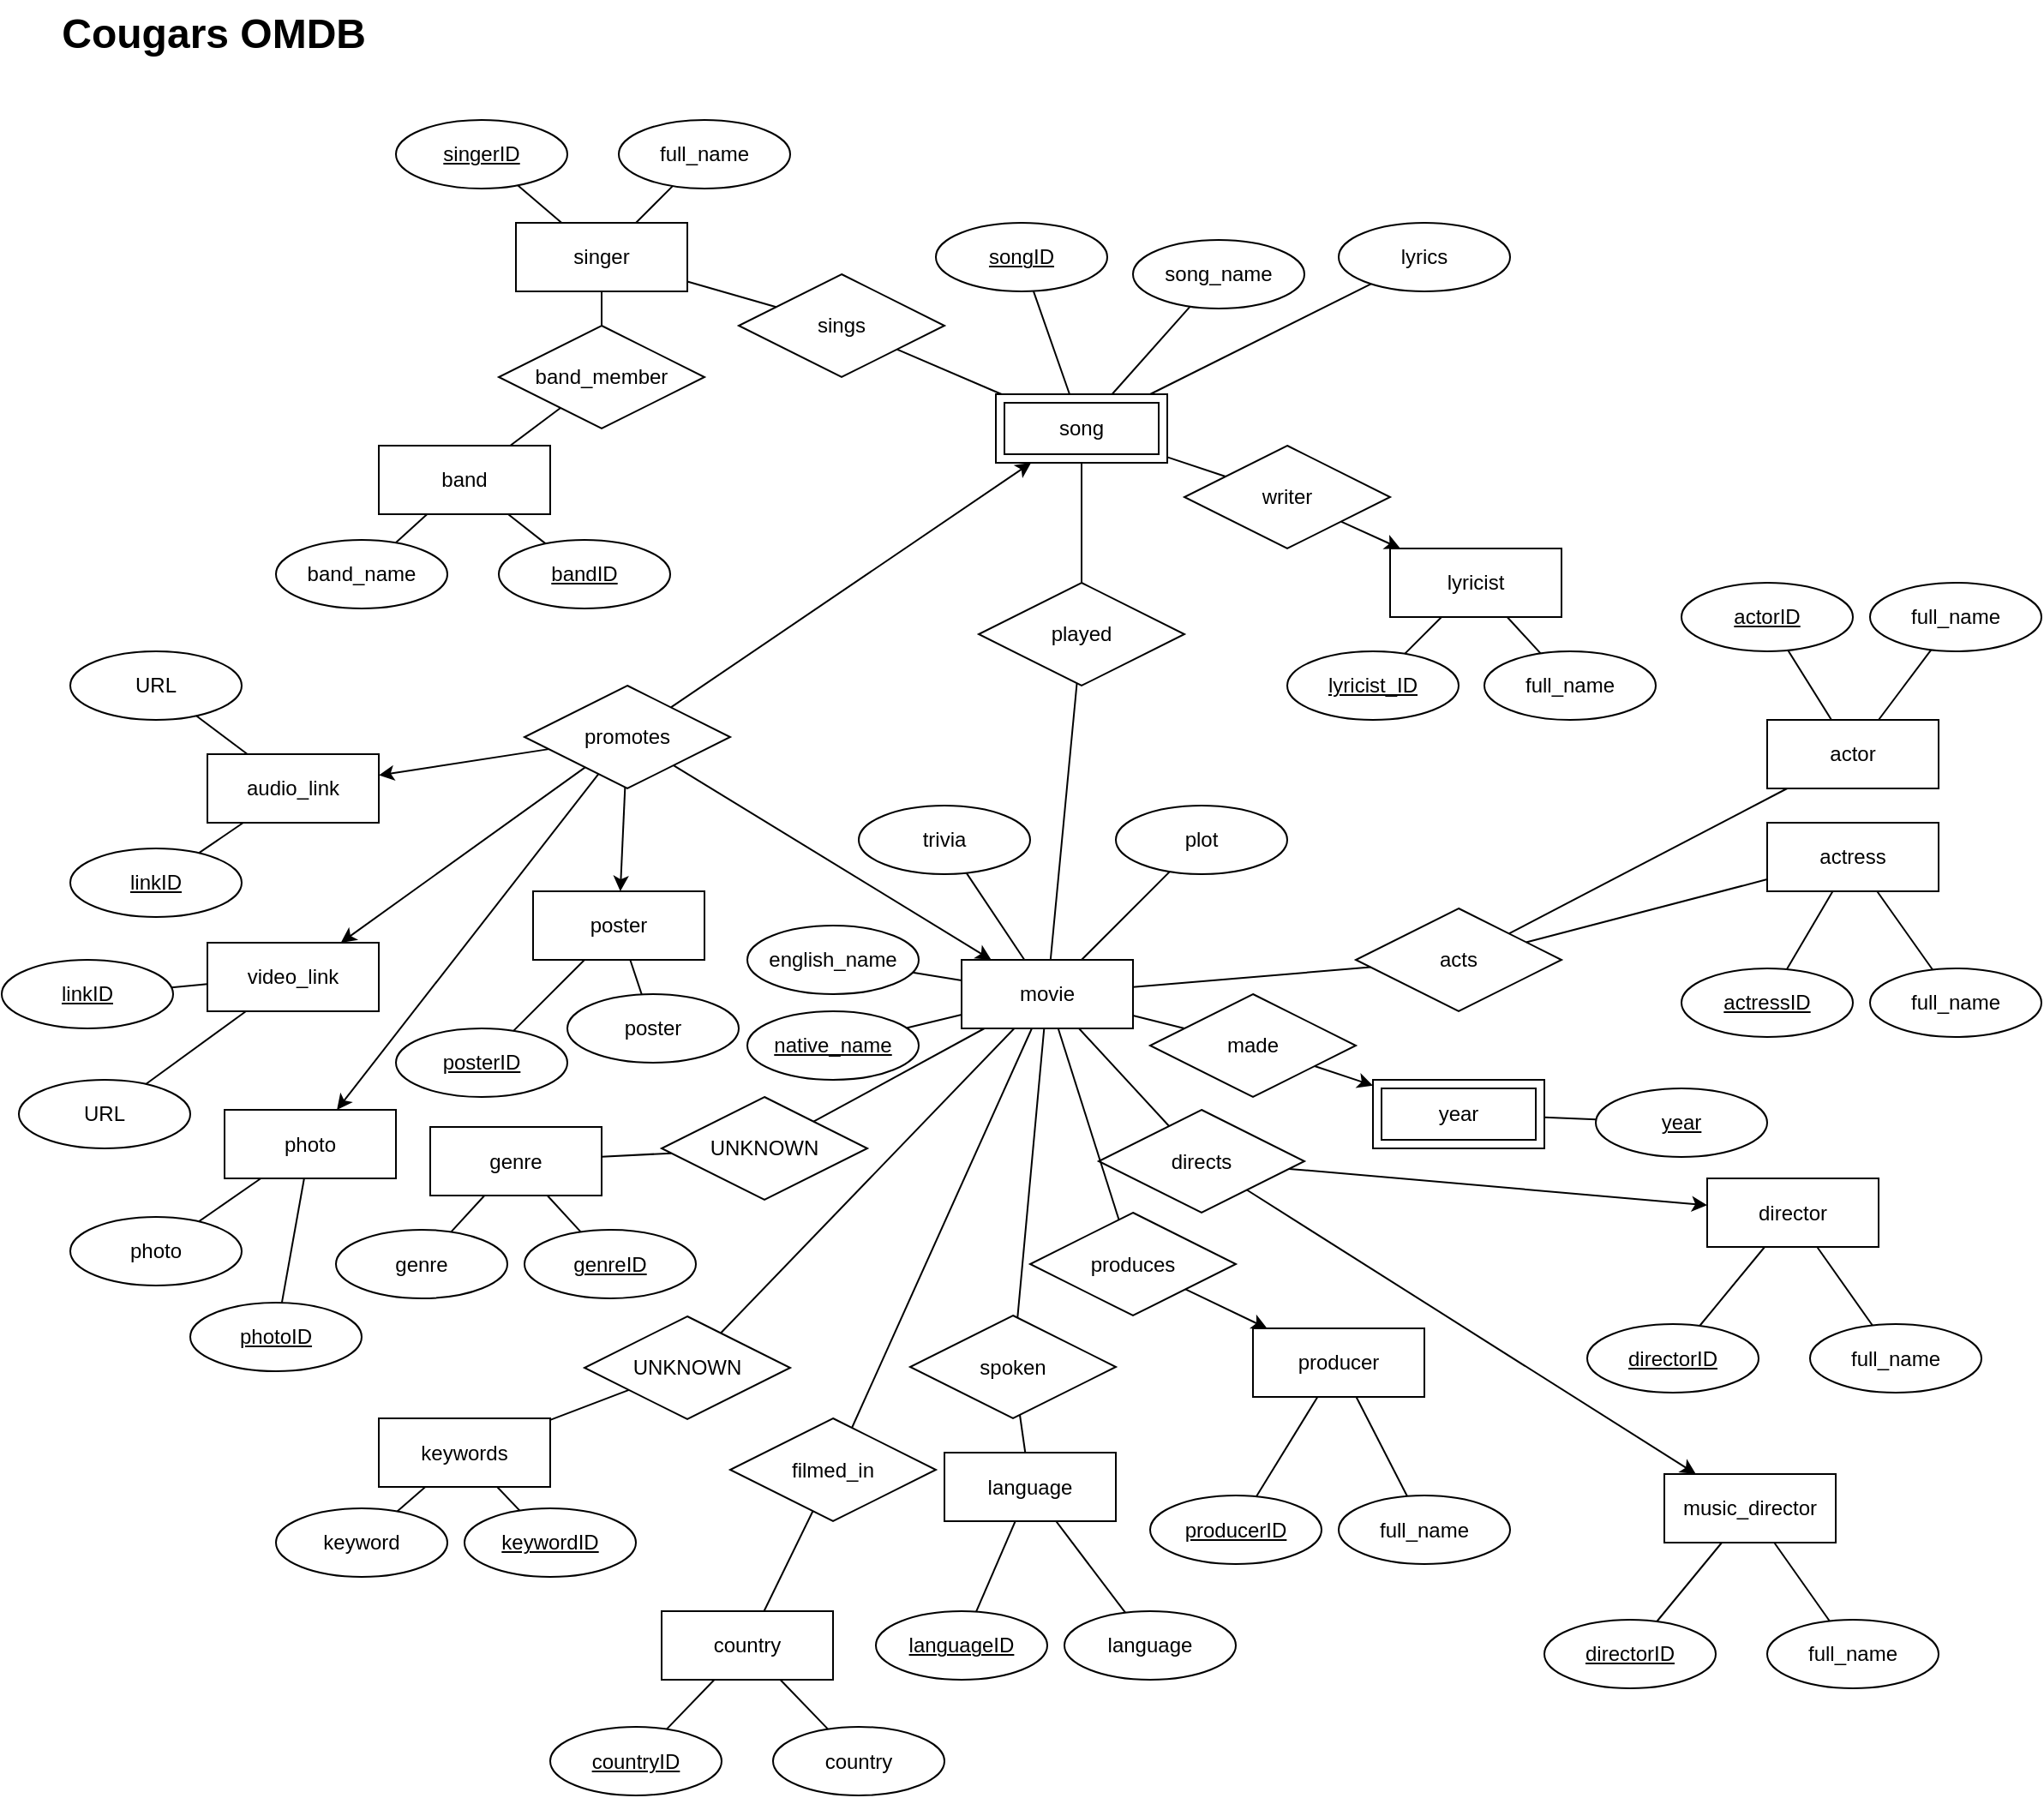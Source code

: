<mxfile version="13.3.0" type="github">
  <diagram id="P3j6dAIsvrUMzUMqBuSW" name="Page-1">
    <mxGraphModel dx="2370" dy="1280" grid="1" gridSize="10" guides="1" tooltips="1" connect="1" arrows="1" fold="1" page="1" pageScale="1" pageWidth="850" pageHeight="1100" math="0" shadow="0">
      <root>
        <mxCell id="0" />
        <mxCell id="1" parent="0" />
        <mxCell id="Yq_Sqw8GL6V6F3GW0pic-1" value="Cougars OMDB&amp;nbsp;&amp;nbsp;" style="text;strokeColor=none;fillColor=none;html=1;fontSize=24;fontStyle=1;verticalAlign=middle;align=center;" vertex="1" parent="1">
          <mxGeometry x="120" y="260" width="100" height="40" as="geometry" />
        </mxCell>
        <mxCell id="Yq_Sqw8GL6V6F3GW0pic-2" value="made" style="shape=rhombus;perimeter=rhombusPerimeter;whiteSpace=wrap;html=1;align=center;" vertex="1" parent="1">
          <mxGeometry x="710" y="840" width="120" height="60" as="geometry" />
        </mxCell>
        <mxCell id="Yq_Sqw8GL6V6F3GW0pic-3" value="acts" style="shape=rhombus;perimeter=rhombusPerimeter;whiteSpace=wrap;html=1;align=center;" vertex="1" parent="1">
          <mxGeometry x="830" y="790" width="120" height="60" as="geometry" />
        </mxCell>
        <mxCell id="Yq_Sqw8GL6V6F3GW0pic-4" value="sings" style="shape=rhombus;perimeter=rhombusPerimeter;whiteSpace=wrap;html=1;align=center;" vertex="1" parent="1">
          <mxGeometry x="470" y="420" width="120" height="60" as="geometry" />
        </mxCell>
        <mxCell id="Yq_Sqw8GL6V6F3GW0pic-5" value="singer" style="whiteSpace=wrap;html=1;align=center;" vertex="1" parent="1">
          <mxGeometry x="340" y="390" width="100" height="40" as="geometry" />
        </mxCell>
        <mxCell id="Yq_Sqw8GL6V6F3GW0pic-6" value="singerID" style="ellipse;whiteSpace=wrap;html=1;align=center;fontStyle=4;" vertex="1" parent="1">
          <mxGeometry x="270" y="330" width="100" height="40" as="geometry" />
        </mxCell>
        <mxCell id="Yq_Sqw8GL6V6F3GW0pic-7" value="full_name" style="ellipse;whiteSpace=wrap;html=1;align=center;" vertex="1" parent="1">
          <mxGeometry x="400" y="330" width="100" height="40" as="geometry" />
        </mxCell>
        <mxCell id="Yq_Sqw8GL6V6F3GW0pic-8" value="" style="endArrow=none;html=1;rounded=0;" edge="1" parent="1" source="Yq_Sqw8GL6V6F3GW0pic-6" target="Yq_Sqw8GL6V6F3GW0pic-5">
          <mxGeometry relative="1" as="geometry">
            <mxPoint x="340" y="350" as="sourcePoint" />
            <mxPoint x="500" y="350" as="targetPoint" />
          </mxGeometry>
        </mxCell>
        <mxCell id="Yq_Sqw8GL6V6F3GW0pic-9" value="" style="endArrow=none;html=1;rounded=0;" edge="1" parent="1" source="Yq_Sqw8GL6V6F3GW0pic-5" target="Yq_Sqw8GL6V6F3GW0pic-7">
          <mxGeometry relative="1" as="geometry">
            <mxPoint x="350.004" y="289.997" as="sourcePoint" />
            <mxPoint x="423.06" y="316.52" as="targetPoint" />
          </mxGeometry>
        </mxCell>
        <mxCell id="Yq_Sqw8GL6V6F3GW0pic-10" value="songID" style="ellipse;whiteSpace=wrap;html=1;align=center;fontStyle=4;" vertex="1" parent="1">
          <mxGeometry x="585" y="390" width="100" height="40" as="geometry" />
        </mxCell>
        <mxCell id="Yq_Sqw8GL6V6F3GW0pic-11" value="" style="endArrow=none;html=1;rounded=0;" edge="1" parent="1" source="Yq_Sqw8GL6V6F3GW0pic-10" target="Yq_Sqw8GL6V6F3GW0pic-89">
          <mxGeometry relative="1" as="geometry">
            <mxPoint x="760" y="375" as="sourcePoint" />
            <mxPoint x="705.714" y="410" as="targetPoint" />
          </mxGeometry>
        </mxCell>
        <mxCell id="Yq_Sqw8GL6V6F3GW0pic-12" value="song_name" style="ellipse;whiteSpace=wrap;html=1;align=center;" vertex="1" parent="1">
          <mxGeometry x="700" y="400" width="100" height="40" as="geometry" />
        </mxCell>
        <mxCell id="Yq_Sqw8GL6V6F3GW0pic-13" value="" style="endArrow=none;html=1;rounded=0;" edge="1" parent="1" source="Yq_Sqw8GL6V6F3GW0pic-89" target="Yq_Sqw8GL6V6F3GW0pic-12">
          <mxGeometry relative="1" as="geometry">
            <mxPoint x="742.5" y="410" as="sourcePoint" />
            <mxPoint x="1080" y="375" as="targetPoint" />
          </mxGeometry>
        </mxCell>
        <mxCell id="Yq_Sqw8GL6V6F3GW0pic-14" value="" style="endArrow=none;html=1;rounded=0;" edge="1" parent="1" source="Yq_Sqw8GL6V6F3GW0pic-4" target="Yq_Sqw8GL6V6F3GW0pic-89">
          <mxGeometry relative="1" as="geometry">
            <mxPoint x="610" y="590" as="sourcePoint" />
            <mxPoint x="690" y="435.263" as="targetPoint" />
          </mxGeometry>
        </mxCell>
        <mxCell id="Yq_Sqw8GL6V6F3GW0pic-15" value="" style="endArrow=none;html=1;rounded=0;" edge="1" parent="1" source="Yq_Sqw8GL6V6F3GW0pic-5" target="Yq_Sqw8GL6V6F3GW0pic-4">
          <mxGeometry relative="1" as="geometry">
            <mxPoint x="640" y="410" as="sourcePoint" />
            <mxPoint x="800" y="410" as="targetPoint" />
          </mxGeometry>
        </mxCell>
        <mxCell id="Yq_Sqw8GL6V6F3GW0pic-16" value="band" style="whiteSpace=wrap;html=1;align=center;" vertex="1" parent="1">
          <mxGeometry x="260" y="520" width="100" height="40" as="geometry" />
        </mxCell>
        <mxCell id="Yq_Sqw8GL6V6F3GW0pic-17" value="bandID" style="ellipse;whiteSpace=wrap;html=1;align=center;fontStyle=4;" vertex="1" parent="1">
          <mxGeometry x="330" y="575" width="100" height="40" as="geometry" />
        </mxCell>
        <mxCell id="Yq_Sqw8GL6V6F3GW0pic-18" value="band_name" style="ellipse;whiteSpace=wrap;html=1;align=center;" vertex="1" parent="1">
          <mxGeometry x="200" y="575" width="100" height="40" as="geometry" />
        </mxCell>
        <mxCell id="Yq_Sqw8GL6V6F3GW0pic-19" value="" style="endArrow=none;html=1;rounded=0;" edge="1" parent="1" source="Yq_Sqw8GL6V6F3GW0pic-18" target="Yq_Sqw8GL6V6F3GW0pic-16">
          <mxGeometry relative="1" as="geometry">
            <mxPoint x="135" y="725" as="sourcePoint" />
            <mxPoint x="295" y="725" as="targetPoint" />
          </mxGeometry>
        </mxCell>
        <mxCell id="Yq_Sqw8GL6V6F3GW0pic-20" value="" style="endArrow=none;html=1;rounded=0;" edge="1" parent="1" source="Yq_Sqw8GL6V6F3GW0pic-16" target="Yq_Sqw8GL6V6F3GW0pic-17">
          <mxGeometry relative="1" as="geometry">
            <mxPoint x="225" y="735" as="sourcePoint" />
            <mxPoint x="385" y="735" as="targetPoint" />
          </mxGeometry>
        </mxCell>
        <mxCell id="Yq_Sqw8GL6V6F3GW0pic-21" value="lyrics" style="ellipse;whiteSpace=wrap;html=1;align=center;" vertex="1" parent="1">
          <mxGeometry x="820" y="390" width="100" height="40" as="geometry" />
        </mxCell>
        <mxCell id="Yq_Sqw8GL6V6F3GW0pic-22" value="" style="endArrow=none;html=1;rounded=0;" edge="1" parent="1" source="Yq_Sqw8GL6V6F3GW0pic-89" target="Yq_Sqw8GL6V6F3GW0pic-21">
          <mxGeometry relative="1" as="geometry">
            <mxPoint x="780" y="410" as="sourcePoint" />
            <mxPoint x="970" y="510" as="targetPoint" />
          </mxGeometry>
        </mxCell>
        <mxCell id="Yq_Sqw8GL6V6F3GW0pic-23" value="band_member" style="shape=rhombus;perimeter=rhombusPerimeter;whiteSpace=wrap;html=1;align=center;" vertex="1" parent="1">
          <mxGeometry x="330" y="450" width="120" height="60" as="geometry" />
        </mxCell>
        <mxCell id="Yq_Sqw8GL6V6F3GW0pic-24" value="" style="endArrow=none;html=1;rounded=0;" edge="1" parent="1" source="Yq_Sqw8GL6V6F3GW0pic-23" target="Yq_Sqw8GL6V6F3GW0pic-16">
          <mxGeometry relative="1" as="geometry">
            <mxPoint x="390" y="630" as="sourcePoint" />
            <mxPoint x="550" y="630" as="targetPoint" />
          </mxGeometry>
        </mxCell>
        <mxCell id="Yq_Sqw8GL6V6F3GW0pic-25" value="" style="endArrow=none;html=1;rounded=0;" edge="1" parent="1" source="Yq_Sqw8GL6V6F3GW0pic-23" target="Yq_Sqw8GL6V6F3GW0pic-5">
          <mxGeometry relative="1" as="geometry">
            <mxPoint x="200" y="520" as="sourcePoint" />
            <mxPoint x="360" y="520" as="targetPoint" />
          </mxGeometry>
        </mxCell>
        <mxCell id="Yq_Sqw8GL6V6F3GW0pic-26" value="lyricist" style="whiteSpace=wrap;html=1;align=center;" vertex="1" parent="1">
          <mxGeometry x="850" y="580" width="100" height="40" as="geometry" />
        </mxCell>
        <mxCell id="Yq_Sqw8GL6V6F3GW0pic-27" value="full_name" style="ellipse;whiteSpace=wrap;html=1;align=center;" vertex="1" parent="1">
          <mxGeometry x="905" y="640" width="100" height="40" as="geometry" />
        </mxCell>
        <mxCell id="Yq_Sqw8GL6V6F3GW0pic-28" value="lyricist_ID" style="ellipse;whiteSpace=wrap;html=1;align=center;fontStyle=4;" vertex="1" parent="1">
          <mxGeometry x="790" y="640" width="100" height="40" as="geometry" />
        </mxCell>
        <mxCell id="Yq_Sqw8GL6V6F3GW0pic-29" value="" style="endArrow=none;html=1;rounded=0;" edge="1" parent="1" source="Yq_Sqw8GL6V6F3GW0pic-28" target="Yq_Sqw8GL6V6F3GW0pic-26">
          <mxGeometry relative="1" as="geometry">
            <mxPoint x="655" y="480" as="sourcePoint" />
            <mxPoint x="815" y="480" as="targetPoint" />
          </mxGeometry>
        </mxCell>
        <mxCell id="Yq_Sqw8GL6V6F3GW0pic-30" value="" style="endArrow=none;html=1;rounded=0;" edge="1" parent="1" source="Yq_Sqw8GL6V6F3GW0pic-26" target="Yq_Sqw8GL6V6F3GW0pic-27">
          <mxGeometry relative="1" as="geometry">
            <mxPoint x="875" y="560" as="sourcePoint" />
            <mxPoint x="1035" y="560" as="targetPoint" />
          </mxGeometry>
        </mxCell>
        <mxCell id="Yq_Sqw8GL6V6F3GW0pic-31" value="writer" style="shape=rhombus;perimeter=rhombusPerimeter;whiteSpace=wrap;html=1;align=center;" vertex="1" parent="1">
          <mxGeometry x="730" y="520" width="120" height="60" as="geometry" />
        </mxCell>
        <mxCell id="Yq_Sqw8GL6V6F3GW0pic-32" value="" style="endArrow=none;html=1;rounded=0;" edge="1" parent="1" source="Yq_Sqw8GL6V6F3GW0pic-89" target="Yq_Sqw8GL6V6F3GW0pic-31">
          <mxGeometry relative="1" as="geometry">
            <mxPoint x="790" y="440.714" as="sourcePoint" />
            <mxPoint x="1050" y="430" as="targetPoint" />
          </mxGeometry>
        </mxCell>
        <mxCell id="Yq_Sqw8GL6V6F3GW0pic-33" value="" style="endArrow=classic;html=1;" edge="1" parent="1" source="Yq_Sqw8GL6V6F3GW0pic-31" target="Yq_Sqw8GL6V6F3GW0pic-26">
          <mxGeometry width="50" height="50" relative="1" as="geometry">
            <mxPoint x="950" y="460" as="sourcePoint" />
            <mxPoint x="1000" y="410" as="targetPoint" />
          </mxGeometry>
        </mxCell>
        <mxCell id="Yq_Sqw8GL6V6F3GW0pic-34" value="year" style="ellipse;whiteSpace=wrap;html=1;align=center;fontStyle=4;" vertex="1" parent="1">
          <mxGeometry x="970" y="895" width="100" height="40" as="geometry" />
        </mxCell>
        <mxCell id="Yq_Sqw8GL6V6F3GW0pic-35" value="" style="endArrow=none;html=1;rounded=0;" edge="1" parent="1" source="Yq_Sqw8GL6V6F3GW0pic-88" target="Yq_Sqw8GL6V6F3GW0pic-34">
          <mxGeometry relative="1" as="geometry">
            <mxPoint x="930.0" y="915" as="sourcePoint" />
            <mxPoint x="1340" y="925" as="targetPoint" />
          </mxGeometry>
        </mxCell>
        <mxCell id="Yq_Sqw8GL6V6F3GW0pic-36" value="" style="endArrow=none;html=1;rounded=0;" edge="1" parent="1" source="Yq_Sqw8GL6V6F3GW0pic-38" target="Yq_Sqw8GL6V6F3GW0pic-2">
          <mxGeometry relative="1" as="geometry">
            <mxPoint x="735" y="950.4" as="sourcePoint" />
            <mxPoint x="920" y="920" as="targetPoint" />
          </mxGeometry>
        </mxCell>
        <mxCell id="Yq_Sqw8GL6V6F3GW0pic-37" value="" style="endArrow=classic;html=1;" edge="1" parent="1" source="Yq_Sqw8GL6V6F3GW0pic-2" target="Yq_Sqw8GL6V6F3GW0pic-88">
          <mxGeometry width="50" height="50" relative="1" as="geometry">
            <mxPoint x="870" y="915" as="sourcePoint" />
            <mxPoint x="830.0" y="909.643" as="targetPoint" />
          </mxGeometry>
        </mxCell>
        <mxCell id="Yq_Sqw8GL6V6F3GW0pic-38" value="movie" style="whiteSpace=wrap;html=1;align=center;" vertex="1" parent="1">
          <mxGeometry x="600" y="820" width="100" height="40" as="geometry" />
        </mxCell>
        <mxCell id="Yq_Sqw8GL6V6F3GW0pic-39" value="native_name" style="ellipse;whiteSpace=wrap;html=1;align=center;fontStyle=4;" vertex="1" parent="1">
          <mxGeometry x="475" y="850" width="100" height="40" as="geometry" />
        </mxCell>
        <mxCell id="Yq_Sqw8GL6V6F3GW0pic-40" value="" style="endArrow=none;html=1;rounded=0;" edge="1" parent="1" source="Yq_Sqw8GL6V6F3GW0pic-39" target="Yq_Sqw8GL6V6F3GW0pic-38">
          <mxGeometry relative="1" as="geometry">
            <mxPoint x="630" y="800" as="sourcePoint" />
            <mxPoint x="790" y="800" as="targetPoint" />
          </mxGeometry>
        </mxCell>
        <mxCell id="Yq_Sqw8GL6V6F3GW0pic-41" value="english_name" style="ellipse;whiteSpace=wrap;html=1;align=center;" vertex="1" parent="1">
          <mxGeometry x="475" y="800" width="100" height="40" as="geometry" />
        </mxCell>
        <mxCell id="Yq_Sqw8GL6V6F3GW0pic-42" value="" style="endArrow=none;html=1;rounded=0;" edge="1" parent="1" source="Yq_Sqw8GL6V6F3GW0pic-41" target="Yq_Sqw8GL6V6F3GW0pic-38">
          <mxGeometry relative="1" as="geometry">
            <mxPoint x="760" y="850" as="sourcePoint" />
            <mxPoint x="920" y="850" as="targetPoint" />
          </mxGeometry>
        </mxCell>
        <mxCell id="Yq_Sqw8GL6V6F3GW0pic-43" value="trivia" style="ellipse;whiteSpace=wrap;html=1;align=center;" vertex="1" parent="1">
          <mxGeometry x="540" y="730" width="100" height="40" as="geometry" />
        </mxCell>
        <mxCell id="Yq_Sqw8GL6V6F3GW0pic-44" value="" style="endArrow=none;html=1;rounded=0;" edge="1" parent="1" source="Yq_Sqw8GL6V6F3GW0pic-43" target="Yq_Sqw8GL6V6F3GW0pic-38">
          <mxGeometry relative="1" as="geometry">
            <mxPoint x="760" y="840" as="sourcePoint" />
            <mxPoint x="920" y="840" as="targetPoint" />
          </mxGeometry>
        </mxCell>
        <mxCell id="Yq_Sqw8GL6V6F3GW0pic-45" value="plot" style="ellipse;whiteSpace=wrap;html=1;align=center;" vertex="1" parent="1">
          <mxGeometry x="690" y="730" width="100" height="40" as="geometry" />
        </mxCell>
        <mxCell id="Yq_Sqw8GL6V6F3GW0pic-46" value="" style="endArrow=none;html=1;rounded=0;" edge="1" parent="1" source="Yq_Sqw8GL6V6F3GW0pic-45" target="Yq_Sqw8GL6V6F3GW0pic-38">
          <mxGeometry relative="1" as="geometry">
            <mxPoint x="860" y="860" as="sourcePoint" />
            <mxPoint x="1020" y="860" as="targetPoint" />
          </mxGeometry>
        </mxCell>
        <mxCell id="Yq_Sqw8GL6V6F3GW0pic-47" value="actor" style="whiteSpace=wrap;html=1;align=center;" vertex="1" parent="1">
          <mxGeometry x="1070" y="680" width="100" height="40" as="geometry" />
        </mxCell>
        <mxCell id="Yq_Sqw8GL6V6F3GW0pic-48" value="actress" style="whiteSpace=wrap;html=1;align=center;" vertex="1" parent="1">
          <mxGeometry x="1070" y="740" width="100" height="40" as="geometry" />
        </mxCell>
        <mxCell id="Yq_Sqw8GL6V6F3GW0pic-49" value="actressID" style="ellipse;whiteSpace=wrap;html=1;align=center;fontStyle=4;" vertex="1" parent="1">
          <mxGeometry x="1020" y="825" width="100" height="40" as="geometry" />
        </mxCell>
        <mxCell id="Yq_Sqw8GL6V6F3GW0pic-50" value="actorID" style="ellipse;whiteSpace=wrap;html=1;align=center;fontStyle=4;" vertex="1" parent="1">
          <mxGeometry x="1020" y="600" width="100" height="40" as="geometry" />
        </mxCell>
        <mxCell id="Yq_Sqw8GL6V6F3GW0pic-51" value="full_name" style="ellipse;whiteSpace=wrap;html=1;align=center;" vertex="1" parent="1">
          <mxGeometry x="1130" y="600" width="100" height="40" as="geometry" />
        </mxCell>
        <mxCell id="Yq_Sqw8GL6V6F3GW0pic-52" value="full_name" style="ellipse;whiteSpace=wrap;html=1;align=center;" vertex="1" parent="1">
          <mxGeometry x="1130" y="825" width="100" height="40" as="geometry" />
        </mxCell>
        <mxCell id="Yq_Sqw8GL6V6F3GW0pic-53" value="" style="endArrow=none;html=1;rounded=0;" edge="1" parent="1" source="Yq_Sqw8GL6V6F3GW0pic-50" target="Yq_Sqw8GL6V6F3GW0pic-47">
          <mxGeometry relative="1" as="geometry">
            <mxPoint x="1180" y="660" as="sourcePoint" />
            <mxPoint x="1340" y="660" as="targetPoint" />
          </mxGeometry>
        </mxCell>
        <mxCell id="Yq_Sqw8GL6V6F3GW0pic-54" value="" style="endArrow=none;html=1;rounded=0;" edge="1" parent="1" source="Yq_Sqw8GL6V6F3GW0pic-47" target="Yq_Sqw8GL6V6F3GW0pic-51">
          <mxGeometry relative="1" as="geometry">
            <mxPoint x="1210" y="650" as="sourcePoint" />
            <mxPoint x="1370" y="650" as="targetPoint" />
          </mxGeometry>
        </mxCell>
        <mxCell id="Yq_Sqw8GL6V6F3GW0pic-55" value="" style="endArrow=none;html=1;rounded=0;" edge="1" parent="1" source="Yq_Sqw8GL6V6F3GW0pic-48" target="Yq_Sqw8GL6V6F3GW0pic-49">
          <mxGeometry relative="1" as="geometry">
            <mxPoint x="1300" y="725" as="sourcePoint" />
            <mxPoint x="1460" y="725" as="targetPoint" />
          </mxGeometry>
        </mxCell>
        <mxCell id="Yq_Sqw8GL6V6F3GW0pic-56" value="" style="endArrow=none;html=1;rounded=0;" edge="1" parent="1" source="Yq_Sqw8GL6V6F3GW0pic-52" target="Yq_Sqw8GL6V6F3GW0pic-48">
          <mxGeometry relative="1" as="geometry">
            <mxPoint x="1260" y="775" as="sourcePoint" />
            <mxPoint x="1420" y="775" as="targetPoint" />
          </mxGeometry>
        </mxCell>
        <mxCell id="Yq_Sqw8GL6V6F3GW0pic-57" value="" style="endArrow=none;html=1;rounded=0;" edge="1" parent="1" source="Yq_Sqw8GL6V6F3GW0pic-3" target="Yq_Sqw8GL6V6F3GW0pic-47">
          <mxGeometry relative="1" as="geometry">
            <mxPoint x="920" y="750" as="sourcePoint" />
            <mxPoint x="1080" y="750" as="targetPoint" />
          </mxGeometry>
        </mxCell>
        <mxCell id="Yq_Sqw8GL6V6F3GW0pic-58" value="" style="endArrow=none;html=1;rounded=0;" edge="1" parent="1" source="Yq_Sqw8GL6V6F3GW0pic-38" target="Yq_Sqw8GL6V6F3GW0pic-3">
          <mxGeometry relative="1" as="geometry">
            <mxPoint x="820" y="750" as="sourcePoint" />
            <mxPoint x="980" y="750" as="targetPoint" />
          </mxGeometry>
        </mxCell>
        <mxCell id="Yq_Sqw8GL6V6F3GW0pic-59" value="" style="endArrow=none;html=1;rounded=0;" edge="1" parent="1" source="Yq_Sqw8GL6V6F3GW0pic-48" target="Yq_Sqw8GL6V6F3GW0pic-3">
          <mxGeometry relative="1" as="geometry">
            <mxPoint x="810" y="750" as="sourcePoint" />
            <mxPoint x="970" y="750" as="targetPoint" />
          </mxGeometry>
        </mxCell>
        <mxCell id="Yq_Sqw8GL6V6F3GW0pic-60" value="played" style="shape=rhombus;perimeter=rhombusPerimeter;whiteSpace=wrap;html=1;align=center;" vertex="1" parent="1">
          <mxGeometry x="610" y="600" width="120" height="60" as="geometry" />
        </mxCell>
        <mxCell id="Yq_Sqw8GL6V6F3GW0pic-61" value="" style="endArrow=none;html=1;rounded=0;" edge="1" parent="1" source="Yq_Sqw8GL6V6F3GW0pic-60" target="Yq_Sqw8GL6V6F3GW0pic-89">
          <mxGeometry relative="1" as="geometry">
            <mxPoint x="650" y="480" as="sourcePoint" />
            <mxPoint x="730" y="450" as="targetPoint" />
          </mxGeometry>
        </mxCell>
        <mxCell id="Yq_Sqw8GL6V6F3GW0pic-62" value="" style="endArrow=none;html=1;rounded=0;" edge="1" parent="1" source="Yq_Sqw8GL6V6F3GW0pic-38" target="Yq_Sqw8GL6V6F3GW0pic-60">
          <mxGeometry relative="1" as="geometry">
            <mxPoint x="410" y="660" as="sourcePoint" />
            <mxPoint x="570" y="660" as="targetPoint" />
          </mxGeometry>
        </mxCell>
        <mxCell id="Yq_Sqw8GL6V6F3GW0pic-63" value="video_link" style="whiteSpace=wrap;html=1;align=center;" vertex="1" parent="1">
          <mxGeometry x="160" y="810" width="100" height="40" as="geometry" />
        </mxCell>
        <mxCell id="Yq_Sqw8GL6V6F3GW0pic-64" value="linkID" style="ellipse;whiteSpace=wrap;html=1;align=center;fontStyle=4;" vertex="1" parent="1">
          <mxGeometry x="40" y="820" width="100" height="40" as="geometry" />
        </mxCell>
        <mxCell id="Yq_Sqw8GL6V6F3GW0pic-65" value="URL" style="ellipse;whiteSpace=wrap;html=1;align=center;" vertex="1" parent="1">
          <mxGeometry x="50" y="890" width="100" height="40" as="geometry" />
        </mxCell>
        <mxCell id="Yq_Sqw8GL6V6F3GW0pic-66" value="" style="endArrow=none;html=1;rounded=0;" edge="1" parent="1" source="Yq_Sqw8GL6V6F3GW0pic-64" target="Yq_Sqw8GL6V6F3GW0pic-63">
          <mxGeometry relative="1" as="geometry">
            <mxPoint x="-10" y="765" as="sourcePoint" />
            <mxPoint x="150" y="765" as="targetPoint" />
          </mxGeometry>
        </mxCell>
        <mxCell id="Yq_Sqw8GL6V6F3GW0pic-67" value="" style="endArrow=none;html=1;rounded=0;" edge="1" parent="1" source="Yq_Sqw8GL6V6F3GW0pic-63" target="Yq_Sqw8GL6V6F3GW0pic-65">
          <mxGeometry relative="1" as="geometry">
            <mxPoint x="380" y="845" as="sourcePoint" />
            <mxPoint x="540" y="845" as="targetPoint" />
          </mxGeometry>
        </mxCell>
        <mxCell id="Yq_Sqw8GL6V6F3GW0pic-68" value="audio_link" style="whiteSpace=wrap;html=1;align=center;" vertex="1" parent="1">
          <mxGeometry x="160" y="700" width="100" height="40" as="geometry" />
        </mxCell>
        <mxCell id="Yq_Sqw8GL6V6F3GW0pic-69" value="linkID" style="ellipse;whiteSpace=wrap;html=1;align=center;fontStyle=4;" vertex="1" parent="1">
          <mxGeometry x="80" y="755" width="100" height="40" as="geometry" />
        </mxCell>
        <mxCell id="Yq_Sqw8GL6V6F3GW0pic-70" value="URL" style="ellipse;whiteSpace=wrap;html=1;align=center;" vertex="1" parent="1">
          <mxGeometry x="80" y="640" width="100" height="40" as="geometry" />
        </mxCell>
        <mxCell id="Yq_Sqw8GL6V6F3GW0pic-71" value="" style="endArrow=none;html=1;rounded=0;" edge="1" parent="1" source="Yq_Sqw8GL6V6F3GW0pic-69" target="Yq_Sqw8GL6V6F3GW0pic-68">
          <mxGeometry relative="1" as="geometry">
            <mxPoint x="-10" y="655" as="sourcePoint" />
            <mxPoint x="150" y="655" as="targetPoint" />
          </mxGeometry>
        </mxCell>
        <mxCell id="Yq_Sqw8GL6V6F3GW0pic-72" value="" style="endArrow=none;html=1;rounded=0;" edge="1" parent="1" source="Yq_Sqw8GL6V6F3GW0pic-68" target="Yq_Sqw8GL6V6F3GW0pic-70">
          <mxGeometry relative="1" as="geometry">
            <mxPoint x="380" y="735" as="sourcePoint" />
            <mxPoint x="540" y="735" as="targetPoint" />
          </mxGeometry>
        </mxCell>
        <mxCell id="Yq_Sqw8GL6V6F3GW0pic-73" value="promotes" style="shape=rhombus;perimeter=rhombusPerimeter;whiteSpace=wrap;html=1;align=center;" vertex="1" parent="1">
          <mxGeometry x="345" y="660" width="120" height="60" as="geometry" />
        </mxCell>
        <mxCell id="Yq_Sqw8GL6V6F3GW0pic-74" value="" style="endArrow=classic;html=1;" edge="1" parent="1" source="Yq_Sqw8GL6V6F3GW0pic-73" target="Yq_Sqw8GL6V6F3GW0pic-89">
          <mxGeometry width="50" height="50" relative="1" as="geometry">
            <mxPoint x="480" y="620" as="sourcePoint" />
            <mxPoint x="716.552" y="450" as="targetPoint" />
          </mxGeometry>
        </mxCell>
        <mxCell id="Yq_Sqw8GL6V6F3GW0pic-75" value="" style="endArrow=classic;html=1;" edge="1" parent="1" source="Yq_Sqw8GL6V6F3GW0pic-73" target="Yq_Sqw8GL6V6F3GW0pic-68">
          <mxGeometry width="50" height="50" relative="1" as="geometry">
            <mxPoint x="270" y="940" as="sourcePoint" />
            <mxPoint x="320" y="890" as="targetPoint" />
          </mxGeometry>
        </mxCell>
        <mxCell id="Yq_Sqw8GL6V6F3GW0pic-76" value="" style="endArrow=classic;html=1;" edge="1" parent="1" source="Yq_Sqw8GL6V6F3GW0pic-73" target="Yq_Sqw8GL6V6F3GW0pic-38">
          <mxGeometry width="50" height="50" relative="1" as="geometry">
            <mxPoint x="260" y="930" as="sourcePoint" />
            <mxPoint x="310" y="880" as="targetPoint" />
          </mxGeometry>
        </mxCell>
        <mxCell id="Yq_Sqw8GL6V6F3GW0pic-77" value="" style="endArrow=classic;html=1;" edge="1" parent="1" source="Yq_Sqw8GL6V6F3GW0pic-73" target="Yq_Sqw8GL6V6F3GW0pic-63">
          <mxGeometry width="50" height="50" relative="1" as="geometry">
            <mxPoint x="360" y="820" as="sourcePoint" />
            <mxPoint x="410" y="770" as="targetPoint" />
          </mxGeometry>
        </mxCell>
        <mxCell id="Yq_Sqw8GL6V6F3GW0pic-78" value="photo" style="ellipse;whiteSpace=wrap;html=1;align=center;" vertex="1" parent="1">
          <mxGeometry x="80" y="970" width="100" height="40" as="geometry" />
        </mxCell>
        <mxCell id="Yq_Sqw8GL6V6F3GW0pic-79" value="photo" style="whiteSpace=wrap;html=1;align=center;" vertex="1" parent="1">
          <mxGeometry x="170" y="907.5" width="100" height="40" as="geometry" />
        </mxCell>
        <mxCell id="Yq_Sqw8GL6V6F3GW0pic-80" value="" style="endArrow=none;html=1;rounded=0;" edge="1" parent="1" source="Yq_Sqw8GL6V6F3GW0pic-79" target="Yq_Sqw8GL6V6F3GW0pic-78">
          <mxGeometry relative="1" as="geometry">
            <mxPoint x="-20" y="1110" as="sourcePoint" />
            <mxPoint x="140" y="1110" as="targetPoint" />
          </mxGeometry>
        </mxCell>
        <mxCell id="Yq_Sqw8GL6V6F3GW0pic-81" value="photoID" style="ellipse;whiteSpace=wrap;html=1;align=center;fontStyle=4;" vertex="1" parent="1">
          <mxGeometry x="150" y="1020" width="100" height="40" as="geometry" />
        </mxCell>
        <mxCell id="Yq_Sqw8GL6V6F3GW0pic-82" value="" style="endArrow=none;html=1;rounded=0;" edge="1" parent="1" source="Yq_Sqw8GL6V6F3GW0pic-81" target="Yq_Sqw8GL6V6F3GW0pic-79">
          <mxGeometry relative="1" as="geometry">
            <mxPoint x="430" y="1120" as="sourcePoint" />
            <mxPoint x="590" y="1120" as="targetPoint" />
          </mxGeometry>
        </mxCell>
        <mxCell id="Yq_Sqw8GL6V6F3GW0pic-83" value="poster" style="whiteSpace=wrap;html=1;align=center;" vertex="1" parent="1">
          <mxGeometry x="350" y="780" width="100" height="40" as="geometry" />
        </mxCell>
        <mxCell id="Yq_Sqw8GL6V6F3GW0pic-84" value="poster" style="ellipse;whiteSpace=wrap;html=1;align=center;" vertex="1" parent="1">
          <mxGeometry x="370" y="840" width="100" height="40" as="geometry" />
        </mxCell>
        <mxCell id="Yq_Sqw8GL6V6F3GW0pic-85" value="posterID" style="ellipse;whiteSpace=wrap;html=1;align=center;fontStyle=4;" vertex="1" parent="1">
          <mxGeometry x="270" y="860" width="100" height="40" as="geometry" />
        </mxCell>
        <mxCell id="Yq_Sqw8GL6V6F3GW0pic-86" value="" style="endArrow=none;html=1;rounded=0;" edge="1" parent="1" source="Yq_Sqw8GL6V6F3GW0pic-83" target="Yq_Sqw8GL6V6F3GW0pic-85">
          <mxGeometry relative="1" as="geometry">
            <mxPoint x="290" y="1260" as="sourcePoint" />
            <mxPoint x="450" y="1260" as="targetPoint" />
          </mxGeometry>
        </mxCell>
        <mxCell id="Yq_Sqw8GL6V6F3GW0pic-87" value="" style="endArrow=none;html=1;rounded=0;" edge="1" parent="1" source="Yq_Sqw8GL6V6F3GW0pic-83" target="Yq_Sqw8GL6V6F3GW0pic-84">
          <mxGeometry relative="1" as="geometry">
            <mxPoint x="330" y="1280" as="sourcePoint" />
            <mxPoint x="490" y="1280" as="targetPoint" />
          </mxGeometry>
        </mxCell>
        <mxCell id="Yq_Sqw8GL6V6F3GW0pic-88" value="year" style="shape=ext;margin=3;double=1;whiteSpace=wrap;html=1;align=center;" vertex="1" parent="1">
          <mxGeometry x="840" y="890" width="100" height="40" as="geometry" />
        </mxCell>
        <mxCell id="Yq_Sqw8GL6V6F3GW0pic-89" value="song" style="shape=ext;margin=3;double=1;whiteSpace=wrap;html=1;align=center;" vertex="1" parent="1">
          <mxGeometry x="620.004" y="490" width="100" height="40" as="geometry" />
        </mxCell>
        <mxCell id="Yq_Sqw8GL6V6F3GW0pic-90" value="" style="endArrow=classic;html=1;" edge="1" parent="1" source="Yq_Sqw8GL6V6F3GW0pic-73" target="Yq_Sqw8GL6V6F3GW0pic-79">
          <mxGeometry width="50" height="50" relative="1" as="geometry">
            <mxPoint x="350" y="870" as="sourcePoint" />
            <mxPoint x="400" y="820" as="targetPoint" />
          </mxGeometry>
        </mxCell>
        <mxCell id="Yq_Sqw8GL6V6F3GW0pic-91" value="" style="endArrow=classic;html=1;" edge="1" parent="1" source="Yq_Sqw8GL6V6F3GW0pic-73" target="Yq_Sqw8GL6V6F3GW0pic-83">
          <mxGeometry width="50" height="50" relative="1" as="geometry">
            <mxPoint x="380" y="990" as="sourcePoint" />
            <mxPoint x="430" y="940" as="targetPoint" />
          </mxGeometry>
        </mxCell>
        <mxCell id="Yq_Sqw8GL6V6F3GW0pic-92" value="keywords" style="whiteSpace=wrap;html=1;align=center;" vertex="1" parent="1">
          <mxGeometry x="260" y="1087.5" width="100" height="40" as="geometry" />
        </mxCell>
        <mxCell id="Yq_Sqw8GL6V6F3GW0pic-93" value="keyword" style="ellipse;whiteSpace=wrap;html=1;align=center;" vertex="1" parent="1">
          <mxGeometry x="200" y="1140" width="100" height="40" as="geometry" />
        </mxCell>
        <mxCell id="Yq_Sqw8GL6V6F3GW0pic-94" value="keywordID" style="ellipse;whiteSpace=wrap;html=1;align=center;fontStyle=4;" vertex="1" parent="1">
          <mxGeometry x="310" y="1140" width="100" height="40" as="geometry" />
        </mxCell>
        <mxCell id="Yq_Sqw8GL6V6F3GW0pic-95" value="" style="endArrow=none;html=1;rounded=0;" edge="1" parent="1" source="Yq_Sqw8GL6V6F3GW0pic-92" target="Yq_Sqw8GL6V6F3GW0pic-93">
          <mxGeometry relative="1" as="geometry">
            <mxPoint x="430" y="1190" as="sourcePoint" />
            <mxPoint x="590" y="1190" as="targetPoint" />
          </mxGeometry>
        </mxCell>
        <mxCell id="Yq_Sqw8GL6V6F3GW0pic-96" value="" style="endArrow=none;html=1;rounded=0;" edge="1" parent="1" source="Yq_Sqw8GL6V6F3GW0pic-92" target="Yq_Sqw8GL6V6F3GW0pic-94">
          <mxGeometry relative="1" as="geometry">
            <mxPoint x="380" y="1220" as="sourcePoint" />
            <mxPoint x="540" y="1220" as="targetPoint" />
          </mxGeometry>
        </mxCell>
        <mxCell id="Yq_Sqw8GL6V6F3GW0pic-97" value="genre" style="whiteSpace=wrap;html=1;align=center;" vertex="1" parent="1">
          <mxGeometry x="290" y="917.5" width="100" height="40" as="geometry" />
        </mxCell>
        <mxCell id="Yq_Sqw8GL6V6F3GW0pic-98" value="genre" style="ellipse;whiteSpace=wrap;html=1;align=center;" vertex="1" parent="1">
          <mxGeometry x="235" y="977.5" width="100" height="40" as="geometry" />
        </mxCell>
        <mxCell id="Yq_Sqw8GL6V6F3GW0pic-99" value="genreID" style="ellipse;whiteSpace=wrap;html=1;align=center;fontStyle=4;" vertex="1" parent="1">
          <mxGeometry x="345" y="977.5" width="100" height="40" as="geometry" />
        </mxCell>
        <mxCell id="Yq_Sqw8GL6V6F3GW0pic-100" value="" style="endArrow=none;html=1;rounded=0;" edge="1" parent="1" source="Yq_Sqw8GL6V6F3GW0pic-97" target="Yq_Sqw8GL6V6F3GW0pic-98">
          <mxGeometry relative="1" as="geometry">
            <mxPoint x="80" y="1255" as="sourcePoint" />
            <mxPoint x="240" y="1255" as="targetPoint" />
          </mxGeometry>
        </mxCell>
        <mxCell id="Yq_Sqw8GL6V6F3GW0pic-101" value="" style="endArrow=none;html=1;rounded=0;" edge="1" parent="1" source="Yq_Sqw8GL6V6F3GW0pic-97" target="Yq_Sqw8GL6V6F3GW0pic-99">
          <mxGeometry relative="1" as="geometry">
            <mxPoint x="160" y="1245" as="sourcePoint" />
            <mxPoint x="320" y="1245" as="targetPoint" />
          </mxGeometry>
        </mxCell>
        <mxCell id="Yq_Sqw8GL6V6F3GW0pic-102" value="country" style="whiteSpace=wrap;html=1;align=center;" vertex="1" parent="1">
          <mxGeometry x="425" y="1200" width="100" height="40" as="geometry" />
        </mxCell>
        <mxCell id="Yq_Sqw8GL6V6F3GW0pic-103" value="countryID" style="ellipse;whiteSpace=wrap;html=1;align=center;fontStyle=4;" vertex="1" parent="1">
          <mxGeometry x="360" y="1267.5" width="100" height="40" as="geometry" />
        </mxCell>
        <mxCell id="Yq_Sqw8GL6V6F3GW0pic-104" value="country" style="ellipse;whiteSpace=wrap;html=1;align=center;" vertex="1" parent="1">
          <mxGeometry x="490" y="1267.5" width="100" height="40" as="geometry" />
        </mxCell>
        <mxCell id="Yq_Sqw8GL6V6F3GW0pic-105" value="" style="endArrow=none;html=1;rounded=0;" edge="1" parent="1" source="Yq_Sqw8GL6V6F3GW0pic-102" target="Yq_Sqw8GL6V6F3GW0pic-103">
          <mxGeometry relative="1" as="geometry">
            <mxPoint x="580" y="1212.5" as="sourcePoint" />
            <mxPoint x="740" y="1212.5" as="targetPoint" />
          </mxGeometry>
        </mxCell>
        <mxCell id="Yq_Sqw8GL6V6F3GW0pic-106" value="" style="endArrow=none;html=1;rounded=0;" edge="1" parent="1" source="Yq_Sqw8GL6V6F3GW0pic-102" target="Yq_Sqw8GL6V6F3GW0pic-104">
          <mxGeometry relative="1" as="geometry">
            <mxPoint x="600" y="1152.5" as="sourcePoint" />
            <mxPoint x="760" y="1152.5" as="targetPoint" />
          </mxGeometry>
        </mxCell>
        <mxCell id="Yq_Sqw8GL6V6F3GW0pic-107" value="language" style="whiteSpace=wrap;html=1;align=center;" vertex="1" parent="1">
          <mxGeometry x="590" y="1107.5" width="100" height="40" as="geometry" />
        </mxCell>
        <mxCell id="Yq_Sqw8GL6V6F3GW0pic-108" value="languageID" style="ellipse;whiteSpace=wrap;html=1;align=center;fontStyle=4;" vertex="1" parent="1">
          <mxGeometry x="550" y="1200" width="100" height="40" as="geometry" />
        </mxCell>
        <mxCell id="Yq_Sqw8GL6V6F3GW0pic-109" value="language" style="ellipse;whiteSpace=wrap;html=1;align=center;" vertex="1" parent="1">
          <mxGeometry x="660" y="1200" width="100" height="40" as="geometry" />
        </mxCell>
        <mxCell id="Yq_Sqw8GL6V6F3GW0pic-110" value="" style="endArrow=none;html=1;rounded=0;" edge="1" parent="1" source="Yq_Sqw8GL6V6F3GW0pic-107" target="Yq_Sqw8GL6V6F3GW0pic-108">
          <mxGeometry relative="1" as="geometry">
            <mxPoint x="635" y="1270" as="sourcePoint" />
            <mxPoint x="795" y="1270" as="targetPoint" />
          </mxGeometry>
        </mxCell>
        <mxCell id="Yq_Sqw8GL6V6F3GW0pic-111" value="" style="endArrow=none;html=1;rounded=0;" edge="1" parent="1" source="Yq_Sqw8GL6V6F3GW0pic-107" target="Yq_Sqw8GL6V6F3GW0pic-109">
          <mxGeometry relative="1" as="geometry">
            <mxPoint x="655" y="1210" as="sourcePoint" />
            <mxPoint x="815" y="1210" as="targetPoint" />
          </mxGeometry>
        </mxCell>
        <mxCell id="Yq_Sqw8GL6V6F3GW0pic-112" value="producer" style="whiteSpace=wrap;html=1;align=center;" vertex="1" parent="1">
          <mxGeometry x="770" y="1035" width="100" height="40" as="geometry" />
        </mxCell>
        <mxCell id="Yq_Sqw8GL6V6F3GW0pic-113" value="producerID" style="ellipse;whiteSpace=wrap;html=1;align=center;fontStyle=4;" vertex="1" parent="1">
          <mxGeometry x="710" y="1132.5" width="100" height="40" as="geometry" />
        </mxCell>
        <mxCell id="Yq_Sqw8GL6V6F3GW0pic-114" value="full_name" style="ellipse;whiteSpace=wrap;html=1;align=center;" vertex="1" parent="1">
          <mxGeometry x="820" y="1132.5" width="100" height="40" as="geometry" />
        </mxCell>
        <mxCell id="Yq_Sqw8GL6V6F3GW0pic-115" value="" style="endArrow=none;html=1;rounded=0;" edge="1" parent="1" source="Yq_Sqw8GL6V6F3GW0pic-112" target="Yq_Sqw8GL6V6F3GW0pic-113">
          <mxGeometry relative="1" as="geometry">
            <mxPoint x="870" y="1090" as="sourcePoint" />
            <mxPoint x="1030" y="1090" as="targetPoint" />
          </mxGeometry>
        </mxCell>
        <mxCell id="Yq_Sqw8GL6V6F3GW0pic-116" value="" style="endArrow=none;html=1;rounded=0;" edge="1" parent="1" source="Yq_Sqw8GL6V6F3GW0pic-112" target="Yq_Sqw8GL6V6F3GW0pic-114">
          <mxGeometry relative="1" as="geometry">
            <mxPoint x="890" y="1030" as="sourcePoint" />
            <mxPoint x="1050" y="1030" as="targetPoint" />
          </mxGeometry>
        </mxCell>
        <mxCell id="Yq_Sqw8GL6V6F3GW0pic-117" value="director" style="whiteSpace=wrap;html=1;align=center;" vertex="1" parent="1">
          <mxGeometry x="1035" y="947.5" width="100" height="40" as="geometry" />
        </mxCell>
        <mxCell id="Yq_Sqw8GL6V6F3GW0pic-118" value="directorID" style="ellipse;whiteSpace=wrap;html=1;align=center;fontStyle=4;" vertex="1" parent="1">
          <mxGeometry x="965" y="1032.5" width="100" height="40" as="geometry" />
        </mxCell>
        <mxCell id="Yq_Sqw8GL6V6F3GW0pic-119" value="full_name" style="ellipse;whiteSpace=wrap;html=1;align=center;" vertex="1" parent="1">
          <mxGeometry x="1095" y="1032.5" width="100" height="40" as="geometry" />
        </mxCell>
        <mxCell id="Yq_Sqw8GL6V6F3GW0pic-120" value="" style="endArrow=none;html=1;rounded=0;" edge="1" parent="1" source="Yq_Sqw8GL6V6F3GW0pic-117" target="Yq_Sqw8GL6V6F3GW0pic-118">
          <mxGeometry relative="1" as="geometry">
            <mxPoint x="1185" y="977.5" as="sourcePoint" />
            <mxPoint x="1345" y="977.5" as="targetPoint" />
          </mxGeometry>
        </mxCell>
        <mxCell id="Yq_Sqw8GL6V6F3GW0pic-121" value="" style="endArrow=none;html=1;rounded=0;" edge="1" parent="1" source="Yq_Sqw8GL6V6F3GW0pic-117" target="Yq_Sqw8GL6V6F3GW0pic-119">
          <mxGeometry relative="1" as="geometry">
            <mxPoint x="1205" y="917.5" as="sourcePoint" />
            <mxPoint x="1365" y="917.5" as="targetPoint" />
          </mxGeometry>
        </mxCell>
        <mxCell id="Yq_Sqw8GL6V6F3GW0pic-122" value="music_director" style="whiteSpace=wrap;html=1;align=center;" vertex="1" parent="1">
          <mxGeometry x="1010" y="1120" width="100" height="40" as="geometry" />
        </mxCell>
        <mxCell id="Yq_Sqw8GL6V6F3GW0pic-123" value="directorID" style="ellipse;whiteSpace=wrap;html=1;align=center;fontStyle=4;" vertex="1" parent="1">
          <mxGeometry x="940" y="1205" width="100" height="40" as="geometry" />
        </mxCell>
        <mxCell id="Yq_Sqw8GL6V6F3GW0pic-124" value="full_name" style="ellipse;whiteSpace=wrap;html=1;align=center;" vertex="1" parent="1">
          <mxGeometry x="1070" y="1205" width="100" height="40" as="geometry" />
        </mxCell>
        <mxCell id="Yq_Sqw8GL6V6F3GW0pic-125" value="" style="endArrow=none;html=1;rounded=0;" edge="1" parent="1" source="Yq_Sqw8GL6V6F3GW0pic-122" target="Yq_Sqw8GL6V6F3GW0pic-123">
          <mxGeometry relative="1" as="geometry">
            <mxPoint x="1160" y="1150" as="sourcePoint" />
            <mxPoint x="1320" y="1150" as="targetPoint" />
          </mxGeometry>
        </mxCell>
        <mxCell id="Yq_Sqw8GL6V6F3GW0pic-126" value="" style="endArrow=none;html=1;rounded=0;" edge="1" parent="1" source="Yq_Sqw8GL6V6F3GW0pic-122" target="Yq_Sqw8GL6V6F3GW0pic-124">
          <mxGeometry relative="1" as="geometry">
            <mxPoint x="1180" y="1090" as="sourcePoint" />
            <mxPoint x="1340" y="1090" as="targetPoint" />
          </mxGeometry>
        </mxCell>
        <mxCell id="Yq_Sqw8GL6V6F3GW0pic-127" value="directs" style="shape=rhombus;perimeter=rhombusPerimeter;whiteSpace=wrap;html=1;align=center;" vertex="1" parent="1">
          <mxGeometry x="680" y="907.5" width="120" height="60" as="geometry" />
        </mxCell>
        <mxCell id="Yq_Sqw8GL6V6F3GW0pic-128" value="" style="endArrow=classic;html=1;" edge="1" parent="1" source="Yq_Sqw8GL6V6F3GW0pic-127" target="Yq_Sqw8GL6V6F3GW0pic-117">
          <mxGeometry width="50" height="50" relative="1" as="geometry">
            <mxPoint x="910" y="1140" as="sourcePoint" />
            <mxPoint x="960" y="1090" as="targetPoint" />
          </mxGeometry>
        </mxCell>
        <mxCell id="Yq_Sqw8GL6V6F3GW0pic-129" value="" style="endArrow=none;html=1;rounded=0;" edge="1" parent="1" source="Yq_Sqw8GL6V6F3GW0pic-38" target="Yq_Sqw8GL6V6F3GW0pic-127">
          <mxGeometry relative="1" as="geometry">
            <mxPoint x="570" y="930" as="sourcePoint" />
            <mxPoint x="730" y="930" as="targetPoint" />
          </mxGeometry>
        </mxCell>
        <mxCell id="Yq_Sqw8GL6V6F3GW0pic-130" value="produces" style="shape=rhombus;perimeter=rhombusPerimeter;whiteSpace=wrap;html=1;align=center;" vertex="1" parent="1">
          <mxGeometry x="640" y="967.5" width="120" height="60" as="geometry" />
        </mxCell>
        <mxCell id="Yq_Sqw8GL6V6F3GW0pic-131" value="" style="endArrow=classic;html=1;" edge="1" parent="1" source="Yq_Sqw8GL6V6F3GW0pic-130" target="Yq_Sqw8GL6V6F3GW0pic-112">
          <mxGeometry width="50" height="50" relative="1" as="geometry">
            <mxPoint x="760" y="1190" as="sourcePoint" />
            <mxPoint x="810" y="1140" as="targetPoint" />
          </mxGeometry>
        </mxCell>
        <mxCell id="Yq_Sqw8GL6V6F3GW0pic-132" value="" style="endArrow=none;html=1;rounded=0;" edge="1" parent="1" source="Yq_Sqw8GL6V6F3GW0pic-38" target="Yq_Sqw8GL6V6F3GW0pic-130">
          <mxGeometry relative="1" as="geometry">
            <mxPoint x="530" y="1030" as="sourcePoint" />
            <mxPoint x="690" y="1030" as="targetPoint" />
          </mxGeometry>
        </mxCell>
        <mxCell id="Yq_Sqw8GL6V6F3GW0pic-133" value="" style="endArrow=classic;html=1;" edge="1" parent="1" source="Yq_Sqw8GL6V6F3GW0pic-127" target="Yq_Sqw8GL6V6F3GW0pic-122">
          <mxGeometry width="50" height="50" relative="1" as="geometry">
            <mxPoint x="830" y="1060" as="sourcePoint" />
            <mxPoint x="880" y="1010" as="targetPoint" />
          </mxGeometry>
        </mxCell>
        <mxCell id="Yq_Sqw8GL6V6F3GW0pic-134" value="spoken" style="shape=rhombus;perimeter=rhombusPerimeter;whiteSpace=wrap;html=1;align=center;" vertex="1" parent="1">
          <mxGeometry x="570" y="1027.5" width="120" height="60" as="geometry" />
        </mxCell>
        <mxCell id="Yq_Sqw8GL6V6F3GW0pic-135" value="" style="endArrow=none;html=1;rounded=0;" edge="1" parent="1" source="Yq_Sqw8GL6V6F3GW0pic-134" target="Yq_Sqw8GL6V6F3GW0pic-38">
          <mxGeometry relative="1" as="geometry">
            <mxPoint x="470" y="960" as="sourcePoint" />
            <mxPoint x="630" y="960" as="targetPoint" />
          </mxGeometry>
        </mxCell>
        <mxCell id="Yq_Sqw8GL6V6F3GW0pic-136" value="" style="endArrow=none;html=1;rounded=0;" edge="1" parent="1" source="Yq_Sqw8GL6V6F3GW0pic-134" target="Yq_Sqw8GL6V6F3GW0pic-107">
          <mxGeometry relative="1" as="geometry">
            <mxPoint x="155" y="955" as="sourcePoint" />
            <mxPoint x="315" y="955" as="targetPoint" />
          </mxGeometry>
        </mxCell>
        <mxCell id="Yq_Sqw8GL6V6F3GW0pic-137" value="filmed_in" style="shape=rhombus;perimeter=rhombusPerimeter;whiteSpace=wrap;html=1;align=center;" vertex="1" parent="1">
          <mxGeometry x="465" y="1087.5" width="120" height="60" as="geometry" />
        </mxCell>
        <mxCell id="Yq_Sqw8GL6V6F3GW0pic-138" value="" style="endArrow=none;html=1;rounded=0;" edge="1" parent="1" source="Yq_Sqw8GL6V6F3GW0pic-137" target="Yq_Sqw8GL6V6F3GW0pic-102">
          <mxGeometry relative="1" as="geometry">
            <mxPoint x="250" y="1080" as="sourcePoint" />
            <mxPoint x="410" y="1080" as="targetPoint" />
          </mxGeometry>
        </mxCell>
        <mxCell id="Yq_Sqw8GL6V6F3GW0pic-139" value="" style="endArrow=none;html=1;rounded=0;" edge="1" parent="1" source="Yq_Sqw8GL6V6F3GW0pic-38" target="Yq_Sqw8GL6V6F3GW0pic-137">
          <mxGeometry relative="1" as="geometry">
            <mxPoint x="510" y="970" as="sourcePoint" />
            <mxPoint x="670" y="970" as="targetPoint" />
          </mxGeometry>
        </mxCell>
        <mxCell id="Yq_Sqw8GL6V6F3GW0pic-140" value="UNKNOWN" style="shape=rhombus;perimeter=rhombusPerimeter;whiteSpace=wrap;html=1;align=center;" vertex="1" parent="1">
          <mxGeometry x="425" y="900" width="120" height="60" as="geometry" />
        </mxCell>
        <mxCell id="Yq_Sqw8GL6V6F3GW0pic-141" value="" style="endArrow=none;html=1;rounded=0;" edge="1" parent="1" source="Yq_Sqw8GL6V6F3GW0pic-97" target="Yq_Sqw8GL6V6F3GW0pic-140">
          <mxGeometry relative="1" as="geometry">
            <mxPoint x="410" y="970" as="sourcePoint" />
            <mxPoint x="570" y="970" as="targetPoint" />
          </mxGeometry>
        </mxCell>
        <mxCell id="Yq_Sqw8GL6V6F3GW0pic-142" value="" style="endArrow=none;html=1;rounded=0;" edge="1" parent="1" source="Yq_Sqw8GL6V6F3GW0pic-140" target="Yq_Sqw8GL6V6F3GW0pic-38">
          <mxGeometry relative="1" as="geometry">
            <mxPoint x="470" y="930" as="sourcePoint" />
            <mxPoint x="630" y="930" as="targetPoint" />
          </mxGeometry>
        </mxCell>
        <mxCell id="Yq_Sqw8GL6V6F3GW0pic-143" value="UNKNOWN" style="shape=rhombus;perimeter=rhombusPerimeter;whiteSpace=wrap;html=1;align=center;" vertex="1" parent="1">
          <mxGeometry x="380" y="1028" width="120" height="60" as="geometry" />
        </mxCell>
        <mxCell id="Yq_Sqw8GL6V6F3GW0pic-144" value="" style="endArrow=none;html=1;rounded=0;" edge="1" parent="1" source="Yq_Sqw8GL6V6F3GW0pic-143" target="Yq_Sqw8GL6V6F3GW0pic-92">
          <mxGeometry relative="1" as="geometry">
            <mxPoint x="110" y="1270" as="sourcePoint" />
            <mxPoint x="270" y="1270" as="targetPoint" />
          </mxGeometry>
        </mxCell>
        <mxCell id="Yq_Sqw8GL6V6F3GW0pic-145" value="" style="endArrow=none;html=1;rounded=0;" edge="1" parent="1" source="Yq_Sqw8GL6V6F3GW0pic-143" target="Yq_Sqw8GL6V6F3GW0pic-38">
          <mxGeometry relative="1" as="geometry">
            <mxPoint x="160" y="1250" as="sourcePoint" />
            <mxPoint x="320" y="1250" as="targetPoint" />
          </mxGeometry>
        </mxCell>
      </root>
    </mxGraphModel>
  </diagram>
</mxfile>

